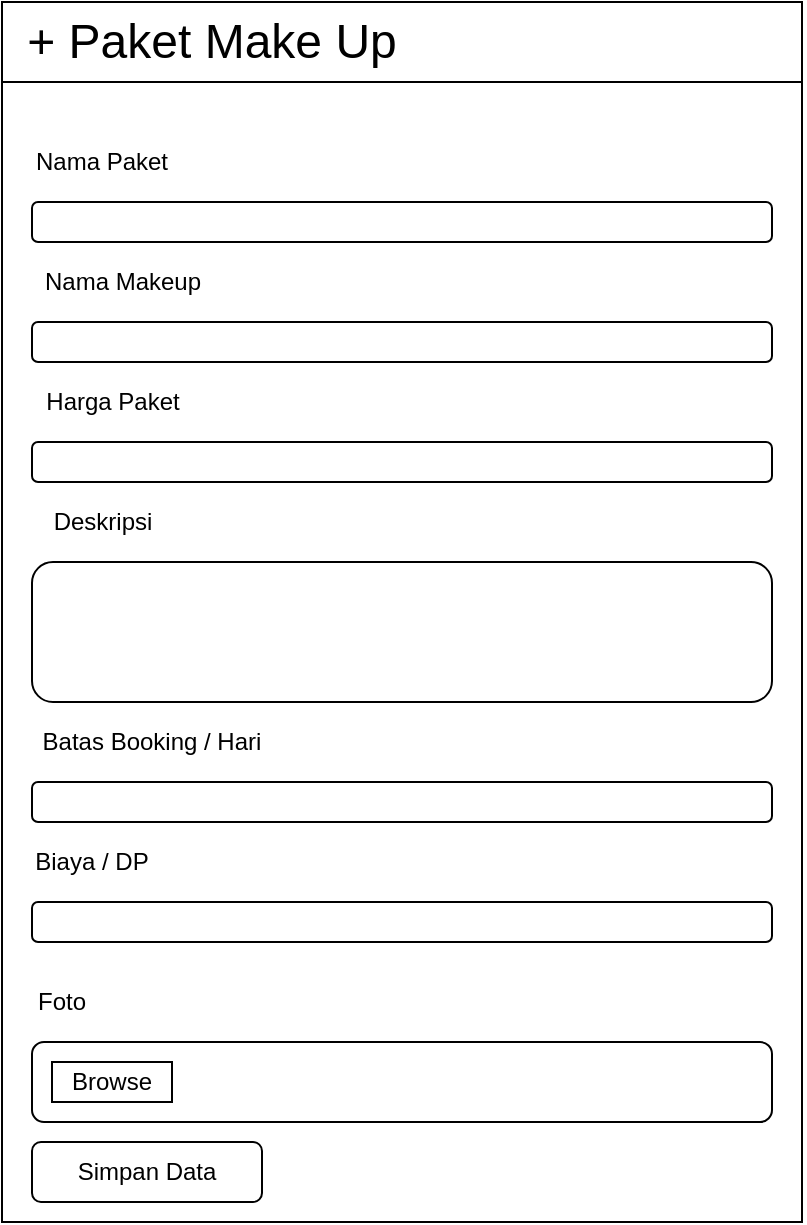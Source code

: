 <mxfile version="13.6.5" type="device"><diagram id="ZReG8mwKn0E-0TbUvx9e" name="Page-1"><mxGraphModel dx="1422" dy="830" grid="1" gridSize="10" guides="1" tooltips="1" connect="1" arrows="1" fold="1" page="1" pageScale="1" pageWidth="850" pageHeight="1100" math="0" shadow="0"><root><mxCell id="0"/><mxCell id="1" parent="0"/><mxCell id="Xtc6lBLiiNGKBa5-fM77-3" value="" style="rounded=0;whiteSpace=wrap;html=1;rotation=90;" vertex="1" parent="1"><mxGeometry x="135" y="185" width="610" height="400" as="geometry"/></mxCell><mxCell id="Xtc6lBLiiNGKBa5-fM77-4" value="" style="endArrow=none;html=1;" edge="1" parent="1"><mxGeometry width="50" height="50" relative="1" as="geometry"><mxPoint x="240" y="120" as="sourcePoint"/><mxPoint x="640" y="120" as="targetPoint"/></mxGeometry></mxCell><mxCell id="Xtc6lBLiiNGKBa5-fM77-6" value="&lt;font style=&quot;font-size: 24px&quot;&gt;+ Paket Make Up&lt;/font&gt;" style="text;html=1;strokeColor=none;fillColor=none;align=center;verticalAlign=middle;whiteSpace=wrap;rounded=0;" vertex="1" parent="1"><mxGeometry x="250" y="90" width="190" height="20" as="geometry"/></mxCell><mxCell id="Xtc6lBLiiNGKBa5-fM77-7" value="Nama Paket" style="text;html=1;strokeColor=none;fillColor=none;align=center;verticalAlign=middle;whiteSpace=wrap;rounded=0;" vertex="1" parent="1"><mxGeometry x="250" y="150" width="80" height="20" as="geometry"/></mxCell><mxCell id="Xtc6lBLiiNGKBa5-fM77-8" value="" style="rounded=1;whiteSpace=wrap;html=1;" vertex="1" parent="1"><mxGeometry x="255" y="180" width="370" height="20" as="geometry"/></mxCell><mxCell id="Xtc6lBLiiNGKBa5-fM77-9" value="Nama Makeup" style="text;html=1;align=center;verticalAlign=middle;resizable=0;points=[];autosize=1;" vertex="1" parent="1"><mxGeometry x="250" y="210" width="100" height="20" as="geometry"/></mxCell><mxCell id="Xtc6lBLiiNGKBa5-fM77-10" value="" style="rounded=1;whiteSpace=wrap;html=1;" vertex="1" parent="1"><mxGeometry x="255" y="240" width="370" height="20" as="geometry"/></mxCell><mxCell id="Xtc6lBLiiNGKBa5-fM77-11" value="Harga Paket" style="text;html=1;align=center;verticalAlign=middle;resizable=0;points=[];autosize=1;" vertex="1" parent="1"><mxGeometry x="255" y="270" width="80" height="20" as="geometry"/></mxCell><mxCell id="Xtc6lBLiiNGKBa5-fM77-12" value="" style="rounded=1;whiteSpace=wrap;html=1;" vertex="1" parent="1"><mxGeometry x="255" y="300" width="370" height="20" as="geometry"/></mxCell><mxCell id="Xtc6lBLiiNGKBa5-fM77-13" value="Deskripsi" style="text;html=1;align=center;verticalAlign=middle;resizable=0;points=[];autosize=1;" vertex="1" parent="1"><mxGeometry x="255" y="330" width="70" height="20" as="geometry"/></mxCell><mxCell id="Xtc6lBLiiNGKBa5-fM77-14" value="" style="rounded=1;whiteSpace=wrap;html=1;" vertex="1" parent="1"><mxGeometry x="255" y="360" width="370" height="70" as="geometry"/></mxCell><mxCell id="Xtc6lBLiiNGKBa5-fM77-15" value="Batas Booking / Hari" style="text;html=1;strokeColor=none;fillColor=none;align=center;verticalAlign=middle;whiteSpace=wrap;rounded=0;" vertex="1" parent="1"><mxGeometry x="250" y="440" width="130" height="20" as="geometry"/></mxCell><mxCell id="Xtc6lBLiiNGKBa5-fM77-16" value="" style="rounded=1;whiteSpace=wrap;html=1;" vertex="1" parent="1"><mxGeometry x="255" y="470" width="370" height="20" as="geometry"/></mxCell><mxCell id="Xtc6lBLiiNGKBa5-fM77-17" value="Biaya / DP" style="text;html=1;strokeColor=none;fillColor=none;align=center;verticalAlign=middle;whiteSpace=wrap;rounded=0;" vertex="1" parent="1"><mxGeometry x="250" y="500" width="70" height="20" as="geometry"/></mxCell><mxCell id="Xtc6lBLiiNGKBa5-fM77-18" value="" style="rounded=1;whiteSpace=wrap;html=1;" vertex="1" parent="1"><mxGeometry x="255" y="530" width="370" height="20" as="geometry"/></mxCell><mxCell id="Xtc6lBLiiNGKBa5-fM77-19" value="Foto" style="text;html=1;strokeColor=none;fillColor=none;align=center;verticalAlign=middle;whiteSpace=wrap;rounded=0;" vertex="1" parent="1"><mxGeometry x="250" y="570" width="40" height="20" as="geometry"/></mxCell><mxCell id="Xtc6lBLiiNGKBa5-fM77-20" value="" style="rounded=1;whiteSpace=wrap;html=1;" vertex="1" parent="1"><mxGeometry x="255" y="600" width="370" height="40" as="geometry"/></mxCell><mxCell id="Xtc6lBLiiNGKBa5-fM77-21" value="Browse" style="rounded=0;whiteSpace=wrap;html=1;" vertex="1" parent="1"><mxGeometry x="265" y="610" width="60" height="20" as="geometry"/></mxCell><mxCell id="Xtc6lBLiiNGKBa5-fM77-22" value="Simpan Data" style="rounded=1;whiteSpace=wrap;html=1;" vertex="1" parent="1"><mxGeometry x="255" y="650" width="115" height="30" as="geometry"/></mxCell></root></mxGraphModel></diagram></mxfile>